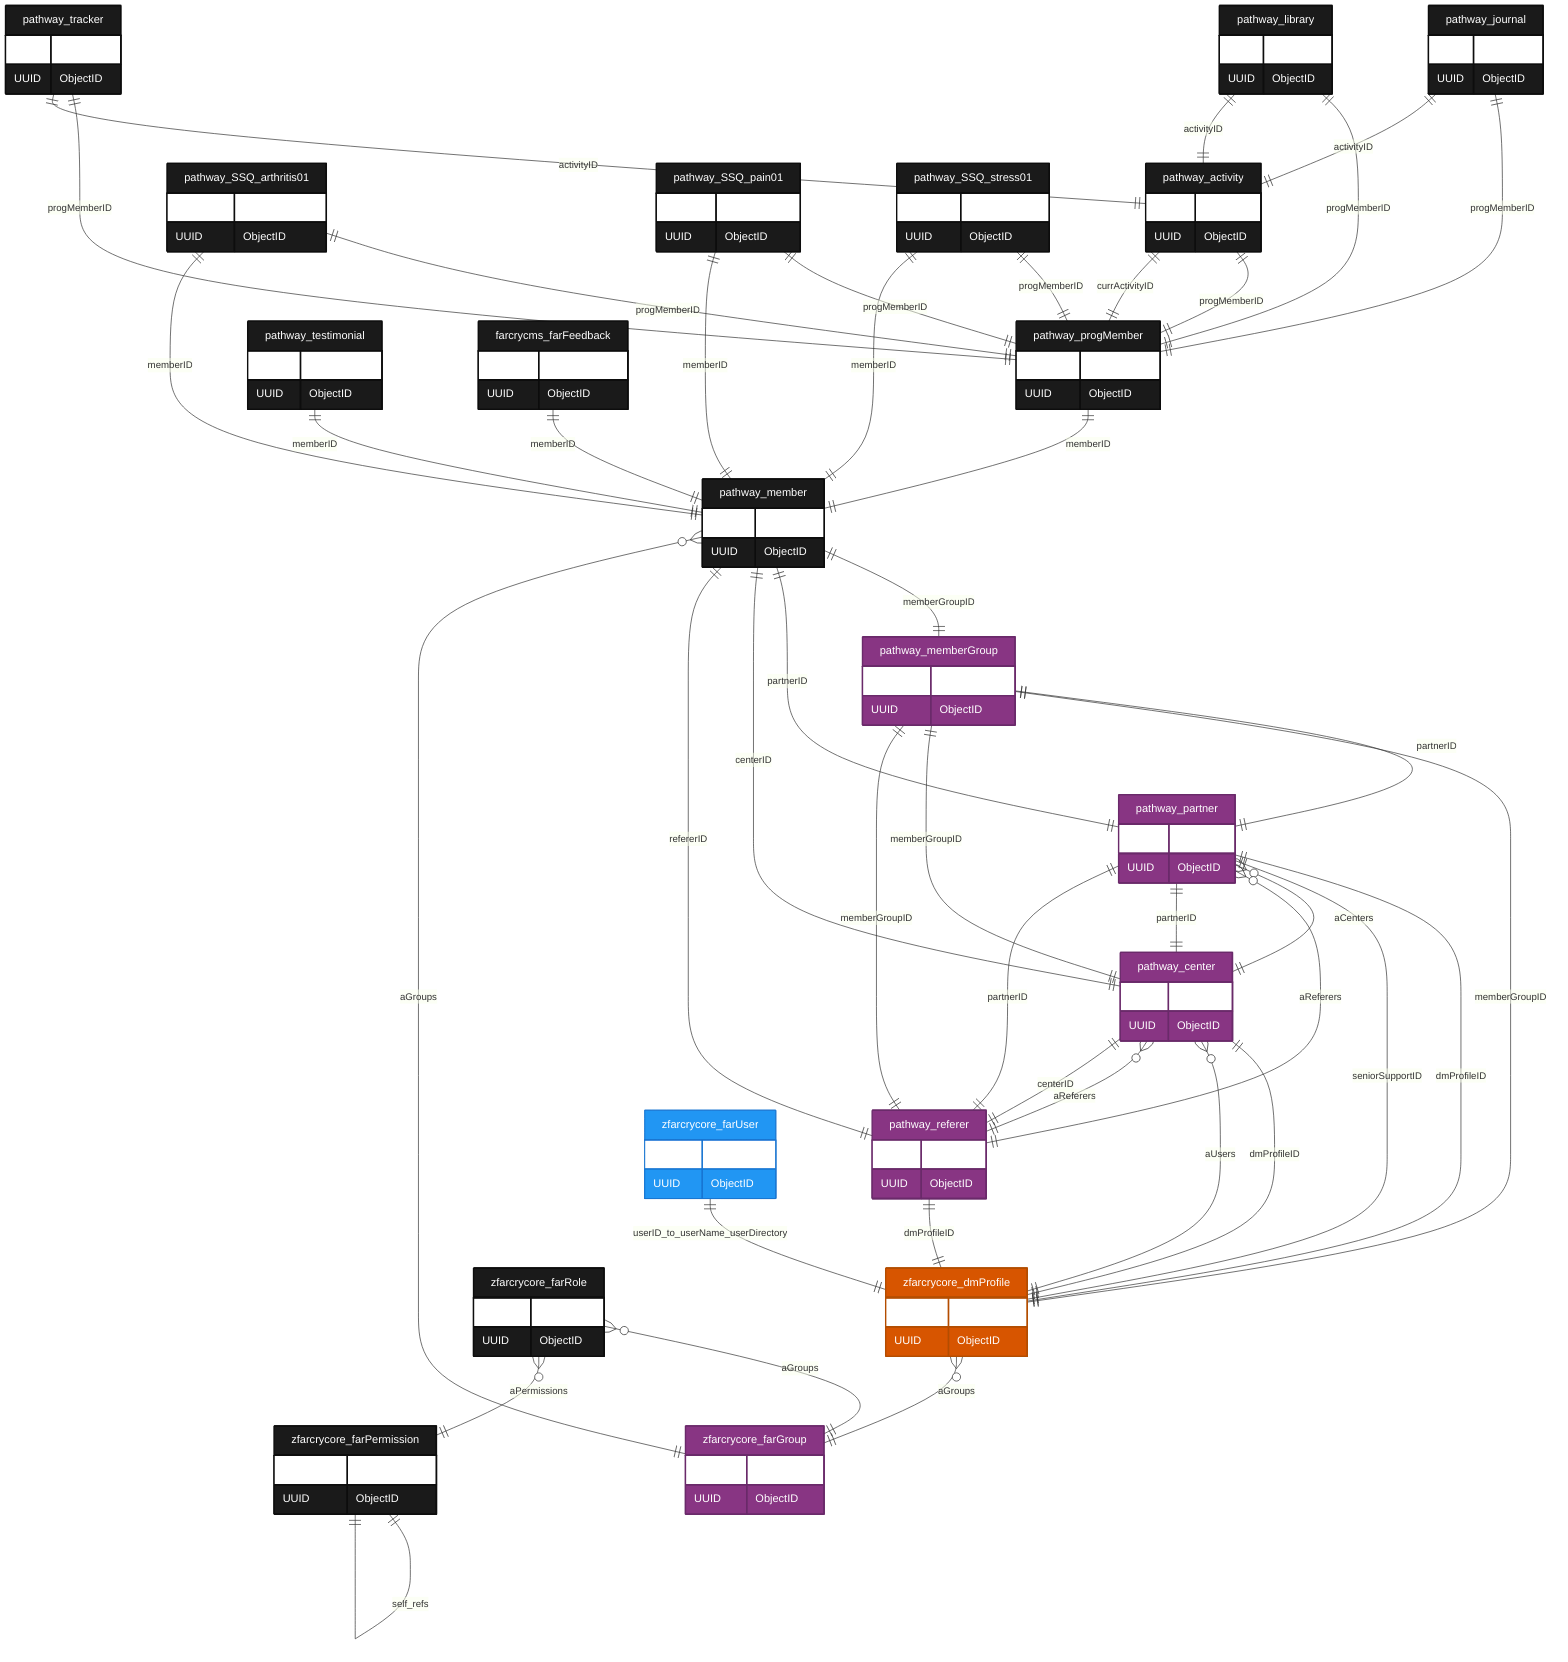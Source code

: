 erDiagram
    %% Parameters:
%%   Focus: dmProfile
%%   Domains: participant
%%   Chart Type: ER
    "pathway_activity" {
        🔥 CORE UUID ObjectID
    }

    "pathway_center" {
        🔥 CORE UUID ObjectID
    }

    "pathway_journal" {
        💧 UTILITIES UUID ObjectID
    }

    "pathway_library" {
        💧 UTILITIES UUID ObjectID
    }

    "pathway_member" {
        🔥 CORE UUID ObjectID
    }

    "pathway_memberGroup" {
        🔥 CORE UUID ObjectID
    }

    "pathway_partner" {
        🔥 CORE UUID ObjectID
    }

    "pathway_progMember" {
        🔥 CORE UUID ObjectID
    }

    "pathway_referer" {
        🔥 CORE UUID ObjectID
    }

    "pathway_SSQ_arthritis01" {
        💧 UTILITIES UUID ObjectID
    }

    "pathway_SSQ_pain01" {
        💧 UTILITIES UUID ObjectID
    }

    "pathway_SSQ_stress01" {
        💧 UTILITIES UUID ObjectID
    }

    "pathway_testimonial" {
        📞 SERVICES UUID ObjectID
    }

    "pathway_tracker" {
        💧 UTILITIES UUID ObjectID
    }

    "farcrycms_farFeedback" {
        📞 SERVICES UUID ObjectID
    }

    "zfarcrycore_dmProfile" {
        🛡️ AUTH UUID ObjectID
    }

    "zfarcrycore_farGroup" {
        🛡️ AUTH UUID ObjectID
    }

    "zfarcrycore_farPermission" {
        🛡️ AUTH UUID ObjectID
    }

    "zfarcrycore_farRole" {
        🛡️ AUTH UUID ObjectID
    }

    %% Direct FK Relationships
    "pathway_activity" ||--|| "pathway_progMember" : progMemberID
    "pathway_center" ||--|| "zfarcrycore_dmProfile" : dmProfileID
    "pathway_center" ||--|| "pathway_partner" : partnerID
    "pathway_center" ||--|| "pathway_memberGroup" : memberGroupID
    "pathway_journal" ||--|| "pathway_progMember" : progMemberID
    "pathway_journal" ||--|| "pathway_activity" : activityID
    "pathway_library" ||--|| "pathway_progMember" : progMemberID
    "pathway_library" ||--|| "pathway_activity" : activityID
    "pathway_member" ||--|| "pathway_memberGroup" : memberGroupID
    "pathway_member" ||--|| "pathway_partner" : partnerID
    "pathway_member" ||--|| "pathway_center" : centerID
    "pathway_member" ||--|| "pathway_referer" : refererID
    "pathway_memberGroup" ||--|| "pathway_partner" : partnerID
    "pathway_partner" ||--|| "zfarcrycore_dmProfile" : dmProfileID
    "pathway_partner" ||--|| "zfarcrycore_dmProfile" : seniorSupportID
    "pathway_progMember" ||--|| "pathway_member" : memberID
    "pathway_progMember" ||--|| "pathway_activity" : currActivityID
    "pathway_referer" ||--|| "zfarcrycore_dmProfile" : dmProfileID
    "pathway_referer" ||--|| "pathway_partner" : partnerID
    "pathway_referer" ||--|| "pathway_memberGroup" : memberGroupID
    "pathway_referer" ||--|| "pathway_center" : centerID
    "pathway_SSQ_arthritis01" ||--|| "pathway_progMember" : progMemberID
    "pathway_SSQ_arthritis01" ||--|| "pathway_member" : memberID
    "pathway_SSQ_pain01" ||--|| "pathway_progMember" : progMemberID
    "pathway_SSQ_pain01" ||--|| "pathway_member" : memberID
    "pathway_SSQ_stress01" ||--|| "pathway_progMember" : progMemberID
    "pathway_SSQ_stress01" ||--|| "pathway_member" : memberID
    "pathway_testimonial" ||--|| "pathway_member" : memberID
    "pathway_tracker" ||--|| "pathway_progMember" : progMemberID
    "pathway_tracker" ||--|| "pathway_activity" : activityID
    "farcrycms_farFeedback" ||--|| "pathway_member" : memberID
    "zfarcrycore_dmProfile" ||--|| "pathway_memberGroup" : memberGroupID
    %% End Direct FK Relationships

    %% Special Joins
    "zfarcrycore_farUser" ||--|| "zfarcrycore_dmProfile" : userID_to_userName_userDirectory
    %% End Special Joins

    "zfarcrycore_farUser" {
        🛡️ AUTH UUID ObjectID
    }

    %% Self-Referencing Relationships for farPermission
    %% Self-refs include: aRelatedtypes
    "zfarcrycore_farPermission" ||--|| "zfarcrycore_farPermission" : self_refs
    %% End Self-Referencing Relationships for farPermission

    %% Join Table Relationships
    "pathway_center" }o--|| "zfarcrycore_dmProfile" : aUsers
    "pathway_center" }o--|| "pathway_referer" : aReferers
    "pathway_member" }o--|| "zfarcrycore_farGroup" : aGroups
    "pathway_partner" }o--|| "pathway_center" : aCenters
    "pathway_partner" }o--|| "pathway_referer" : aReferers
    "zfarcrycore_dmProfile" }o--|| "zfarcrycore_farGroup" : aGroups
    "zfarcrycore_farRole" }o--|| "zfarcrycore_farGroup" : aGroups
    "zfarcrycore_farRole" }o--|| "zfarcrycore_farPermission" : aPermissions
    %% End Join Table Relationships


    %% Entity Styling
    style pathway_activity fill:#1a1a1a,stroke:#0d0d0d,stroke-width:2px,color:#fff
    style pathway_center fill:#883583,stroke:#6a2a6a,stroke-width:2px,color:#fff
    style pathway_journal fill:#1a1a1a,stroke:#0d0d0d,stroke-width:2px,color:#fff
    style pathway_library fill:#1a1a1a,stroke:#0d0d0d,stroke-width:2px,color:#fff
    style pathway_member fill:#1a1a1a,stroke:#0d0d0d,stroke-width:2px,color:#fff
    style pathway_memberGroup fill:#883583,stroke:#6a2a6a,stroke-width:2px,color:#fff
    style pathway_partner fill:#883583,stroke:#6a2a6a,stroke-width:2px,color:#fff
    style pathway_progMember fill:#1a1a1a,stroke:#0d0d0d,stroke-width:2px,color:#fff
    style pathway_referer fill:#883583,stroke:#6a2a6a,stroke-width:2px,color:#fff
    style pathway_SSQ_arthritis01 fill:#1a1a1a,stroke:#0d0d0d,stroke-width:2px,color:#fff
    style pathway_SSQ_pain01 fill:#1a1a1a,stroke:#0d0d0d,stroke-width:2px,color:#fff
    style pathway_SSQ_stress01 fill:#1a1a1a,stroke:#0d0d0d,stroke-width:2px,color:#fff
    style pathway_testimonial fill:#1a1a1a,stroke:#0d0d0d,stroke-width:2px,color:#fff
    style pathway_tracker fill:#1a1a1a,stroke:#0d0d0d,stroke-width:2px,color:#fff
    style farcrycms_farFeedback fill:#1a1a1a,stroke:#0d0d0d,stroke-width:2px,color:#fff
    style zfarcrycore_dmProfile fill:#d75500,stroke:#b34d00,stroke-width:2px,color:#fff
    style zfarcrycore_farGroup fill:#883583,stroke:#6a2a6a,stroke-width:2px,color:#fff
    style zfarcrycore_farPermission fill:#1a1a1a,stroke:#0d0d0d,stroke-width:2px,color:#fff
    style zfarcrycore_farRole fill:#1a1a1a,stroke:#0d0d0d,stroke-width:2px,color:#fff
    style zfarcrycore_farUser fill:#2196f3,stroke:#1976d2,stroke-width:1px,color:#fff